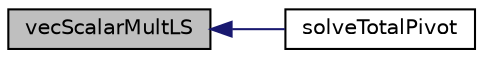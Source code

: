 digraph "vecScalarMultLS"
{
  edge [fontname="Helvetica",fontsize="10",labelfontname="Helvetica",labelfontsize="10"];
  node [fontname="Helvetica",fontsize="10",shape=record];
  rankdir="LR";
  Node60 [label="vecScalarMultLS",height=0.2,width=0.4,color="black", fillcolor="grey75", style="filled", fontcolor="black"];
  Node60 -> Node61 [dir="back",color="midnightblue",fontsize="10",style="solid",fontname="Helvetica"];
  Node61 [label="solveTotalPivot",height=0.2,width=0.4,color="black", fillcolor="white", style="filled",URL="$d7/d3a/linear_solver_total_pivot_8h.html#a2537b7e54ce430e465bfb3922de90894"];
}
